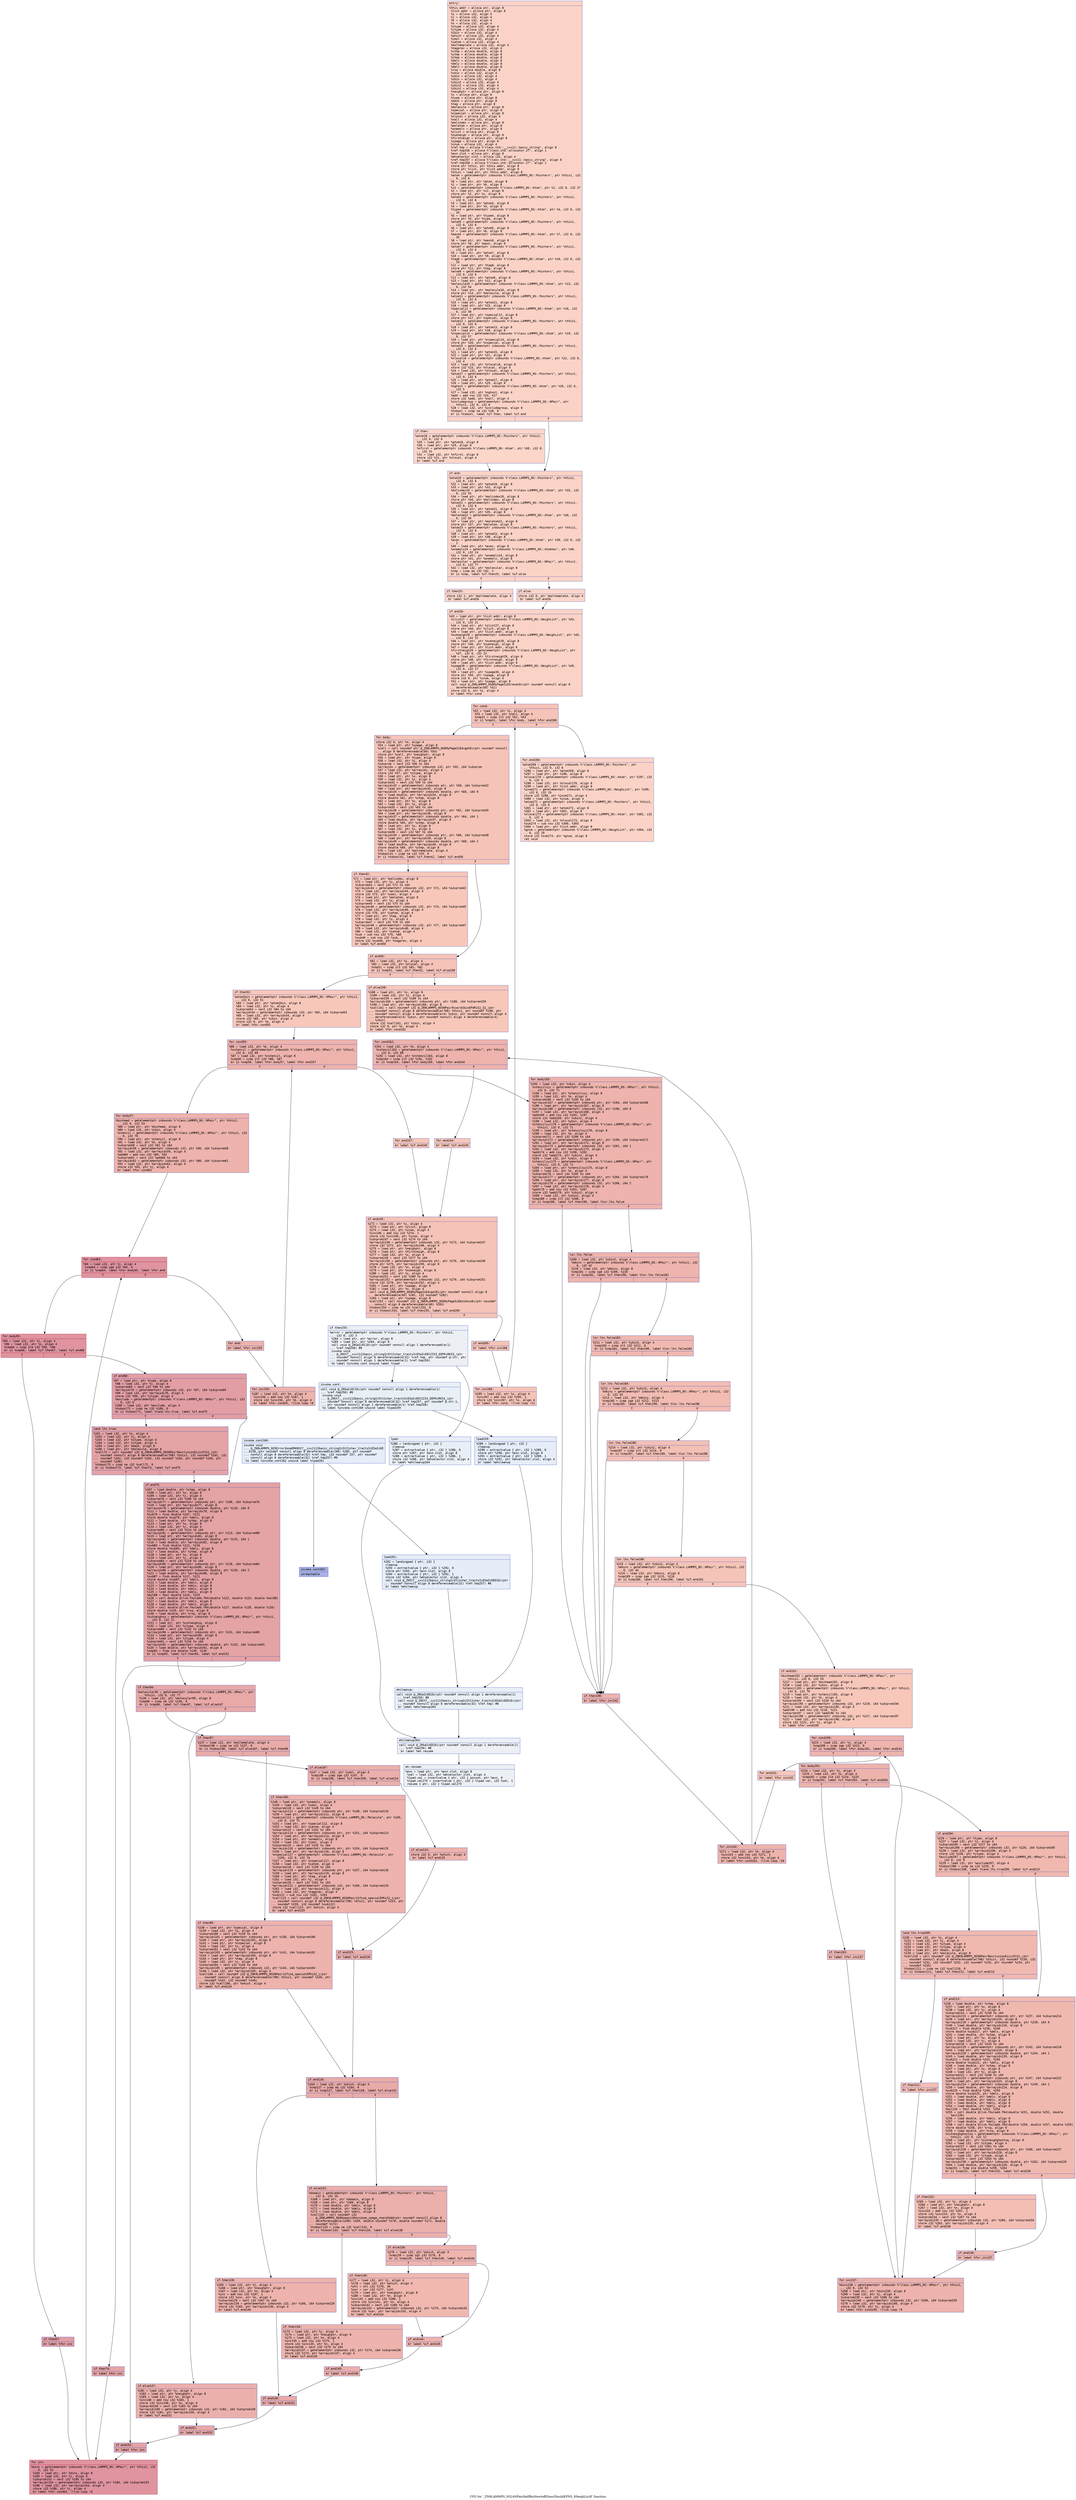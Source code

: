 digraph "CFG for '_ZN9LAMMPS_NS24NPairHalfBinNewtoffGhost5buildEPNS_9NeighListE' function" {
	label="CFG for '_ZN9LAMMPS_NS24NPairHalfBinNewtoffGhost5buildEPNS_9NeighListE' function";

	Node0x55c92456ec50 [shape=record,color="#3d50c3ff", style=filled, fillcolor="#f59c7d70" fontname="Courier",label="{entry:\l|  %this.addr = alloca ptr, align 8\l  %list.addr = alloca ptr, align 8\l  %i = alloca i32, align 4\l  %j = alloca i32, align 4\l  %k = alloca i32, align 4\l  %n = alloca i32, align 4\l  %itype = alloca i32, align 4\l  %jtype = alloca i32, align 4\l  %ibin = alloca i32, align 4\l  %which = alloca i32, align 4\l  %imol = alloca i32, align 4\l  %iatom = alloca i32, align 4\l  %moltemplate = alloca i32, align 4\l  %tagprev = alloca i32, align 4\l  %xtmp = alloca double, align 8\l  %ytmp = alloca double, align 8\l  %ztmp = alloca double, align 8\l  %delx = alloca double, align 8\l  %dely = alloca double, align 8\l  %delz = alloca double, align 8\l  %rsq = alloca double, align 8\l  %xbin = alloca i32, align 4\l  %ybin = alloca i32, align 4\l  %zbin = alloca i32, align 4\l  %xbin2 = alloca i32, align 4\l  %ybin2 = alloca i32, align 4\l  %zbin2 = alloca i32, align 4\l  %neighptr = alloca ptr, align 8\l  %x = alloca ptr, align 8\l  %type = alloca ptr, align 8\l  %mask = alloca ptr, align 8\l  %tag = alloca ptr, align 8\l  %molecule = alloca ptr, align 8\l  %special = alloca ptr, align 8\l  %nspecial = alloca ptr, align 8\l  %nlocal = alloca i32, align 4\l  %nall = alloca i32, align 4\l  %molindex = alloca ptr, align 8\l  %molatom = alloca ptr, align 8\l  %onemols = alloca ptr, align 8\l  %ilist = alloca ptr, align 8\l  %numneigh = alloca ptr, align 8\l  %firstneigh = alloca ptr, align 8\l  %ipage = alloca ptr, align 8\l  %inum = alloca i32, align 4\l  %ref.tmp = alloca %\"class.std::__cxx11::basic_string\", align 8\l  %ref.tmp256 = alloca %\"class.std::allocator.27\", align 1\l  %exn.slot = alloca ptr, align 8\l  %ehselector.slot = alloca i32, align 4\l  %ref.tmp257 = alloca %\"class.std::__cxx11::basic_string\", align 8\l  %ref.tmp258 = alloca %\"class.std::allocator.27\", align 1\l  store ptr %this, ptr %this.addr, align 8\l  store ptr %list, ptr %list.addr, align 8\l  %this1 = load ptr, ptr %this.addr, align 8\l  %atom = getelementptr inbounds %\"class.LAMMPS_NS::Pointers\", ptr %this1, i32\l... 0, i32 6\l  %0 = load ptr, ptr %atom, align 8\l  %1 = load ptr, ptr %0, align 8\l  %x2 = getelementptr inbounds %\"class.LAMMPS_NS::Atom\", ptr %1, i32 0, i32 37\l  %2 = load ptr, ptr %x2, align 8\l  store ptr %2, ptr %x, align 8\l  %atom3 = getelementptr inbounds %\"class.LAMMPS_NS::Pointers\", ptr %this1,\l... i32 0, i32 6\l  %3 = load ptr, ptr %atom3, align 8\l  %4 = load ptr, ptr %3, align 8\l  %type4 = getelementptr inbounds %\"class.LAMMPS_NS::Atom\", ptr %4, i32 0, i32\l... 34\l  %5 = load ptr, ptr %type4, align 8\l  store ptr %5, ptr %type, align 8\l  %atom5 = getelementptr inbounds %\"class.LAMMPS_NS::Pointers\", ptr %this1,\l... i32 0, i32 6\l  %6 = load ptr, ptr %atom5, align 8\l  %7 = load ptr, ptr %6, align 8\l  %mask6 = getelementptr inbounds %\"class.LAMMPS_NS::Atom\", ptr %7, i32 0, i32\l... 35\l  %8 = load ptr, ptr %mask6, align 8\l  store ptr %8, ptr %mask, align 8\l  %atom7 = getelementptr inbounds %\"class.LAMMPS_NS::Pointers\", ptr %this1,\l... i32 0, i32 6\l  %9 = load ptr, ptr %atom7, align 8\l  %10 = load ptr, ptr %9, align 8\l  %tag8 = getelementptr inbounds %\"class.LAMMPS_NS::Atom\", ptr %10, i32 0, i32\l... 33\l  %11 = load ptr, ptr %tag8, align 8\l  store ptr %11, ptr %tag, align 8\l  %atom9 = getelementptr inbounds %\"class.LAMMPS_NS::Pointers\", ptr %this1,\l... i32 0, i32 6\l  %12 = load ptr, ptr %atom9, align 8\l  %13 = load ptr, ptr %12, align 8\l  %molecule10 = getelementptr inbounds %\"class.LAMMPS_NS::Atom\", ptr %13, i32\l... 0, i32 54\l  %14 = load ptr, ptr %molecule10, align 8\l  store ptr %14, ptr %molecule, align 8\l  %atom11 = getelementptr inbounds %\"class.LAMMPS_NS::Pointers\", ptr %this1,\l... i32 0, i32 6\l  %15 = load ptr, ptr %atom11, align 8\l  %16 = load ptr, ptr %15, align 8\l  %special12 = getelementptr inbounds %\"class.LAMMPS_NS::Atom\", ptr %16, i32\l... 0, i32 58\l  %17 = load ptr, ptr %special12, align 8\l  store ptr %17, ptr %special, align 8\l  %atom13 = getelementptr inbounds %\"class.LAMMPS_NS::Pointers\", ptr %this1,\l... i32 0, i32 6\l  %18 = load ptr, ptr %atom13, align 8\l  %19 = load ptr, ptr %18, align 8\l  %nspecial14 = getelementptr inbounds %\"class.LAMMPS_NS::Atom\", ptr %19, i32\l... 0, i32 57\l  %20 = load ptr, ptr %nspecial14, align 8\l  store ptr %20, ptr %nspecial, align 8\l  %atom15 = getelementptr inbounds %\"class.LAMMPS_NS::Pointers\", ptr %this1,\l... i32 0, i32 6\l  %21 = load ptr, ptr %atom15, align 8\l  %22 = load ptr, ptr %21, align 8\l  %nlocal16 = getelementptr inbounds %\"class.LAMMPS_NS::Atom\", ptr %22, i32 0,\l... i32 4\l  %23 = load i32, ptr %nlocal16, align 8\l  store i32 %23, ptr %nlocal, align 4\l  %24 = load i32, ptr %nlocal, align 4\l  %atom17 = getelementptr inbounds %\"class.LAMMPS_NS::Pointers\", ptr %this1,\l... i32 0, i32 6\l  %25 = load ptr, ptr %atom17, align 8\l  %26 = load ptr, ptr %25, align 8\l  %nghost = getelementptr inbounds %\"class.LAMMPS_NS::Atom\", ptr %26, i32 0,\l... i32 5\l  %27 = load i32, ptr %nghost, align 4\l  %add = add nsw i32 %24, %27\l  store i32 %add, ptr %nall, align 4\l  %includegroup = getelementptr inbounds %\"class.LAMMPS_NS::NPair\", ptr\l... %this1, i32 0, i32 8\l  %28 = load i32, ptr %includegroup, align 8\l  %tobool = icmp ne i32 %28, 0\l  br i1 %tobool, label %if.then, label %if.end\l|{<s0>T|<s1>F}}"];
	Node0x55c92456ec50:s0 -> Node0x55c924574d60[tooltip="entry -> if.then\nProbability 62.50%" ];
	Node0x55c92456ec50:s1 -> Node0x55c924574dd0[tooltip="entry -> if.end\nProbability 37.50%" ];
	Node0x55c924574d60 [shape=record,color="#3d50c3ff", style=filled, fillcolor="#f6a38570" fontname="Courier",label="{if.then:\l|  %atom18 = getelementptr inbounds %\"class.LAMMPS_NS::Pointers\", ptr %this1,\l... i32 0, i32 6\l  %29 = load ptr, ptr %atom18, align 8\l  %30 = load ptr, ptr %29, align 8\l  %nfirst = getelementptr inbounds %\"class.LAMMPS_NS::Atom\", ptr %30, i32 0,\l... i32 31\l  %31 = load i32, ptr %nfirst, align 8\l  store i32 %31, ptr %nlocal, align 4\l  br label %if.end\l}"];
	Node0x55c924574d60 -> Node0x55c924574dd0[tooltip="if.then -> if.end\nProbability 100.00%" ];
	Node0x55c924574dd0 [shape=record,color="#3d50c3ff", style=filled, fillcolor="#f59c7d70" fontname="Courier",label="{if.end:\l|  %atom19 = getelementptr inbounds %\"class.LAMMPS_NS::Pointers\", ptr %this1,\l... i32 0, i32 6\l  %32 = load ptr, ptr %atom19, align 8\l  %33 = load ptr, ptr %32, align 8\l  %molindex20 = getelementptr inbounds %\"class.LAMMPS_NS::Atom\", ptr %33, i32\l... 0, i32 55\l  %34 = load ptr, ptr %molindex20, align 8\l  store ptr %34, ptr %molindex, align 8\l  %atom21 = getelementptr inbounds %\"class.LAMMPS_NS::Pointers\", ptr %this1,\l... i32 0, i32 6\l  %35 = load ptr, ptr %atom21, align 8\l  %36 = load ptr, ptr %35, align 8\l  %molatom22 = getelementptr inbounds %\"class.LAMMPS_NS::Atom\", ptr %36, i32\l... 0, i32 56\l  %37 = load ptr, ptr %molatom22, align 8\l  store ptr %37, ptr %molatom, align 8\l  %atom23 = getelementptr inbounds %\"class.LAMMPS_NS::Pointers\", ptr %this1,\l... i32 0, i32 6\l  %38 = load ptr, ptr %atom23, align 8\l  %39 = load ptr, ptr %38, align 8\l  %avec = getelementptr inbounds %\"class.LAMMPS_NS::Atom\", ptr %39, i32 0, i32\l... 2\l  %40 = load ptr, ptr %avec, align 8\l  %onemols24 = getelementptr inbounds %\"class.LAMMPS_NS::AtomVec\", ptr %40,\l... i32 0, i32 24\l  %41 = load ptr, ptr %onemols24, align 8\l  store ptr %41, ptr %onemols, align 8\l  %molecular = getelementptr inbounds %\"class.LAMMPS_NS::NPair\", ptr %this1,\l... i32 0, i32 77\l  %42 = load i32, ptr %molecular, align 8\l  %cmp = icmp eq i32 %42, 2\l  br i1 %cmp, label %if.then25, label %if.else\l|{<s0>T|<s1>F}}"];
	Node0x55c924574dd0:s0 -> Node0x55c924576ff0[tooltip="if.end -> if.then25\nProbability 50.00%" ];
	Node0x55c924574dd0:s1 -> Node0x55c924577070[tooltip="if.end -> if.else\nProbability 50.00%" ];
	Node0x55c924576ff0 [shape=record,color="#3d50c3ff", style=filled, fillcolor="#f6a38570" fontname="Courier",label="{if.then25:\l|  store i32 1, ptr %moltemplate, align 4\l  br label %if.end26\l}"];
	Node0x55c924576ff0 -> Node0x55c924577230[tooltip="if.then25 -> if.end26\nProbability 100.00%" ];
	Node0x55c924577070 [shape=record,color="#3d50c3ff", style=filled, fillcolor="#f6a38570" fontname="Courier",label="{if.else:\l|  store i32 0, ptr %moltemplate, align 4\l  br label %if.end26\l}"];
	Node0x55c924577070 -> Node0x55c924577230[tooltip="if.else -> if.end26\nProbability 100.00%" ];
	Node0x55c924577230 [shape=record,color="#3d50c3ff", style=filled, fillcolor="#f59c7d70" fontname="Courier",label="{if.end26:\l|  %43 = load ptr, ptr %list.addr, align 8\l  %ilist27 = getelementptr inbounds %\"class.LAMMPS_NS::NeighList\", ptr %43,\l... i32 0, i32 21\l  %44 = load ptr, ptr %ilist27, align 8\l  store ptr %44, ptr %ilist, align 8\l  %45 = load ptr, ptr %list.addr, align 8\l  %numneigh28 = getelementptr inbounds %\"class.LAMMPS_NS::NeighList\", ptr %45,\l... i32 0, i32 22\l  %46 = load ptr, ptr %numneigh28, align 8\l  store ptr %46, ptr %numneigh, align 8\l  %47 = load ptr, ptr %list.addr, align 8\l  %firstneigh29 = getelementptr inbounds %\"class.LAMMPS_NS::NeighList\", ptr\l... %47, i32 0, i32 23\l  %48 = load ptr, ptr %firstneigh29, align 8\l  store ptr %48, ptr %firstneigh, align 8\l  %49 = load ptr, ptr %list.addr, align 8\l  %ipage30 = getelementptr inbounds %\"class.LAMMPS_NS::NeighList\", ptr %49,\l... i32 0, i32 27\l  %50 = load ptr, ptr %ipage30, align 8\l  store ptr %50, ptr %ipage, align 8\l  store i32 0, ptr %inum, align 4\l  %51 = load ptr, ptr %ipage, align 8\l  call void @_ZN9LAMMPS_NS6MyPageIiE5resetEv(ptr noundef nonnull align 8\l... dereferenceable(60) %51)\l  store i32 0, ptr %i, align 4\l  br label %for.cond\l}"];
	Node0x55c924577230 -> Node0x55c924578ad0[tooltip="if.end26 -> for.cond\nProbability 100.00%" ];
	Node0x55c924578ad0 [shape=record,color="#3d50c3ff", style=filled, fillcolor="#e8765c70" fontname="Courier",label="{for.cond:\l|  %52 = load i32, ptr %i, align 4\l  %53 = load i32, ptr %nall, align 4\l  %cmp31 = icmp slt i32 %52, %53\l  br i1 %cmp31, label %for.body, label %for.end268\l|{<s0>T|<s1>F}}"];
	Node0x55c924578ad0:s0 -> Node0x55c924571bd0[tooltip="for.cond -> for.body\nProbability 96.88%" ];
	Node0x55c924578ad0:s1 -> Node0x55c924571c50[tooltip="for.cond -> for.end268\nProbability 3.12%" ];
	Node0x55c924571bd0 [shape=record,color="#3d50c3ff", style=filled, fillcolor="#e8765c70" fontname="Courier",label="{for.body:\l|  store i32 0, ptr %n, align 4\l  %54 = load ptr, ptr %ipage, align 8\l  %call = call noundef ptr @_ZN9LAMMPS_NS6MyPageIiE4vgetEv(ptr noundef nonnull\l... align 8 dereferenceable(60) %54)\l  store ptr %call, ptr %neighptr, align 8\l  %55 = load ptr, ptr %type, align 8\l  %56 = load i32, ptr %i, align 4\l  %idxprom = sext i32 %56 to i64\l  %arrayidx = getelementptr inbounds i32, ptr %55, i64 %idxprom\l  %57 = load i32, ptr %arrayidx, align 4\l  store i32 %57, ptr %itype, align 4\l  %58 = load ptr, ptr %x, align 8\l  %59 = load i32, ptr %i, align 4\l  %idxprom32 = sext i32 %59 to i64\l  %arrayidx33 = getelementptr inbounds ptr, ptr %58, i64 %idxprom32\l  %60 = load ptr, ptr %arrayidx33, align 8\l  %arrayidx34 = getelementptr inbounds double, ptr %60, i64 0\l  %61 = load double, ptr %arrayidx34, align 8\l  store double %61, ptr %xtmp, align 8\l  %62 = load ptr, ptr %x, align 8\l  %63 = load i32, ptr %i, align 4\l  %idxprom35 = sext i32 %63 to i64\l  %arrayidx36 = getelementptr inbounds ptr, ptr %62, i64 %idxprom35\l  %64 = load ptr, ptr %arrayidx36, align 8\l  %arrayidx37 = getelementptr inbounds double, ptr %64, i64 1\l  %65 = load double, ptr %arrayidx37, align 8\l  store double %65, ptr %ytmp, align 8\l  %66 = load ptr, ptr %x, align 8\l  %67 = load i32, ptr %i, align 4\l  %idxprom38 = sext i32 %67 to i64\l  %arrayidx39 = getelementptr inbounds ptr, ptr %66, i64 %idxprom38\l  %68 = load ptr, ptr %arrayidx39, align 8\l  %arrayidx40 = getelementptr inbounds double, ptr %68, i64 2\l  %69 = load double, ptr %arrayidx40, align 8\l  store double %69, ptr %ztmp, align 8\l  %70 = load i32, ptr %moltemplate, align 4\l  %tobool41 = icmp ne i32 %70, 0\l  br i1 %tobool41, label %if.then42, label %if.end50\l|{<s0>T|<s1>F}}"];
	Node0x55c924571bd0:s0 -> Node0x55c92457ace0[tooltip="for.body -> if.then42\nProbability 62.50%" ];
	Node0x55c924571bd0:s1 -> Node0x55c92457adc0[tooltip="for.body -> if.end50\nProbability 37.50%" ];
	Node0x55c92457ace0 [shape=record,color="#3d50c3ff", style=filled, fillcolor="#ec7f6370" fontname="Courier",label="{if.then42:\l|  %71 = load ptr, ptr %molindex, align 8\l  %72 = load i32, ptr %i, align 4\l  %idxprom43 = sext i32 %72 to i64\l  %arrayidx44 = getelementptr inbounds i32, ptr %71, i64 %idxprom43\l  %73 = load i32, ptr %arrayidx44, align 4\l  store i32 %73, ptr %imol, align 4\l  %74 = load ptr, ptr %molatom, align 8\l  %75 = load i32, ptr %i, align 4\l  %idxprom45 = sext i32 %75 to i64\l  %arrayidx46 = getelementptr inbounds i32, ptr %74, i64 %idxprom45\l  %76 = load i32, ptr %arrayidx46, align 4\l  store i32 %76, ptr %iatom, align 4\l  %77 = load ptr, ptr %tag, align 8\l  %78 = load i32, ptr %i, align 4\l  %idxprom47 = sext i32 %78 to i64\l  %arrayidx48 = getelementptr inbounds i32, ptr %77, i64 %idxprom47\l  %79 = load i32, ptr %arrayidx48, align 4\l  %80 = load i32, ptr %iatom, align 4\l  %sub = sub nsw i32 %79, %80\l  %sub49 = sub nsw i32 %sub, 1\l  store i32 %sub49, ptr %tagprev, align 4\l  br label %if.end50\l}"];
	Node0x55c92457ace0 -> Node0x55c92457adc0[tooltip="if.then42 -> if.end50\nProbability 100.00%" ];
	Node0x55c92457adc0 [shape=record,color="#3d50c3ff", style=filled, fillcolor="#e8765c70" fontname="Courier",label="{if.end50:\l|  %81 = load i32, ptr %i, align 4\l  %82 = load i32, ptr %nlocal, align 4\l  %cmp51 = icmp slt i32 %81, %82\l  br i1 %cmp51, label %if.then52, label %if.else158\l|{<s0>T|<s1>F}}"];
	Node0x55c92457adc0:s0 -> Node0x55c92457be00[tooltip="if.end50 -> if.then52\nProbability 50.00%" ];
	Node0x55c92457adc0:s1 -> Node0x55c92457be80[tooltip="if.end50 -> if.else158\nProbability 50.00%" ];
	Node0x55c92457be00 [shape=record,color="#3d50c3ff", style=filled, fillcolor="#ec7f6370" fontname="Courier",label="{if.then52:\l|  %atom2bin = getelementptr inbounds %\"class.LAMMPS_NS::NPair\", ptr %this1,\l... i32 0, i32 51\l  %83 = load ptr, ptr %atom2bin, align 8\l  %84 = load i32, ptr %i, align 4\l  %idxprom53 = sext i32 %84 to i64\l  %arrayidx54 = getelementptr inbounds i32, ptr %83, i64 %idxprom53\l  %85 = load i32, ptr %arrayidx54, align 4\l  store i32 %85, ptr %ibin, align 4\l  store i32 0, ptr %k, align 4\l  br label %for.cond55\l}"];
	Node0x55c92457be00 -> Node0x55c92457c500[tooltip="if.then52 -> for.cond55\nProbability 100.00%" ];
	Node0x55c92457c500 [shape=record,color="#3d50c3ff", style=filled, fillcolor="#d6524470" fontname="Courier",label="{for.cond55:\l|  %86 = load i32, ptr %k, align 4\l  %nstencil = getelementptr inbounds %\"class.LAMMPS_NS::NPair\", ptr %this1,\l... i32 0, i32 68\l  %87 = load i32, ptr %nstencil, align 8\l  %cmp56 = icmp slt i32 %86, %87\l  br i1 %cmp56, label %for.body57, label %for.end157\l|{<s0>T|<s1>F}}"];
	Node0x55c92457c500:s0 -> Node0x55c92457c8c0[tooltip="for.cond55 -> for.body57\nProbability 96.88%" ];
	Node0x55c92457c500:s1 -> Node0x55c92457c940[tooltip="for.cond55 -> for.end157\nProbability 3.12%" ];
	Node0x55c92457c8c0 [shape=record,color="#3d50c3ff", style=filled, fillcolor="#d6524470" fontname="Courier",label="{for.body57:\l|  %binhead = getelementptr inbounds %\"class.LAMMPS_NS::NPair\", ptr %this1,\l... i32 0, i32 53\l  %88 = load ptr, ptr %binhead, align 8\l  %89 = load i32, ptr %ibin, align 4\l  %stencil = getelementptr inbounds %\"class.LAMMPS_NS::NPair\", ptr %this1, i32\l... 0, i32 70\l  %90 = load ptr, ptr %stencil, align 8\l  %91 = load i32, ptr %k, align 4\l  %idxprom58 = sext i32 %91 to i64\l  %arrayidx59 = getelementptr inbounds i32, ptr %90, i64 %idxprom58\l  %92 = load i32, ptr %arrayidx59, align 4\l  %add60 = add nsw i32 %89, %92\l  %idxprom61 = sext i32 %add60 to i64\l  %arrayidx62 = getelementptr inbounds i32, ptr %88, i64 %idxprom61\l  %93 = load i32, ptr %arrayidx62, align 4\l  store i32 %93, ptr %j, align 4\l  br label %for.cond63\l}"];
	Node0x55c92457c8c0 -> Node0x55c92457d420[tooltip="for.body57 -> for.cond63\nProbability 100.00%" ];
	Node0x55c92457d420 [shape=record,color="#b70d28ff", style=filled, fillcolor="#b70d2870" fontname="Courier",label="{for.cond63:\l|  %94 = load i32, ptr %j, align 4\l  %cmp64 = icmp sge i32 %94, 0\l  br i1 %cmp64, label %for.body65, label %for.end\l|{<s0>T|<s1>F}}"];
	Node0x55c92457d420:s0 -> Node0x55c92457d640[tooltip="for.cond63 -> for.body65\nProbability 96.88%" ];
	Node0x55c92457d420:s1 -> Node0x55c92457d6c0[tooltip="for.cond63 -> for.end\nProbability 3.12%" ];
	Node0x55c92457d640 [shape=record,color="#b70d28ff", style=filled, fillcolor="#b70d2870" fontname="Courier",label="{for.body65:\l|  %95 = load i32, ptr %j, align 4\l  %96 = load i32, ptr %i, align 4\l  %cmp66 = icmp sle i32 %95, %96\l  br i1 %cmp66, label %if.then67, label %if.end68\l|{<s0>T|<s1>F}}"];
	Node0x55c92457d640:s0 -> Node0x55c924577b50[tooltip="for.body65 -> if.then67\nProbability 50.00%" ];
	Node0x55c92457d640:s1 -> Node0x55c924577bd0[tooltip="for.body65 -> if.end68\nProbability 50.00%" ];
	Node0x55c924577b50 [shape=record,color="#3d50c3ff", style=filled, fillcolor="#be242e70" fontname="Courier",label="{if.then67:\l|  br label %for.inc\l}"];
	Node0x55c924577b50 -> Node0x55c924577d60[tooltip="if.then67 -> for.inc\nProbability 100.00%" ];
	Node0x55c924577bd0 [shape=record,color="#3d50c3ff", style=filled, fillcolor="#be242e70" fontname="Courier",label="{if.end68:\l|  %97 = load ptr, ptr %type, align 8\l  %98 = load i32, ptr %j, align 4\l  %idxprom69 = sext i32 %98 to i64\l  %arrayidx70 = getelementptr inbounds i32, ptr %97, i64 %idxprom69\l  %99 = load i32, ptr %arrayidx70, align 4\l  store i32 %99, ptr %jtype, align 4\l  %exclude = getelementptr inbounds %\"class.LAMMPS_NS::NPair\", ptr %this1, i32\l... 0, i32 9\l  %100 = load i32, ptr %exclude, align 4\l  %tobool71 = icmp ne i32 %100, 0\l  br i1 %tobool71, label %land.lhs.true, label %if.end75\l|{<s0>T|<s1>F}}"];
	Node0x55c924577bd0:s0 -> Node0x55c92457ead0[tooltip="if.end68 -> land.lhs.true\nProbability 62.50%" ];
	Node0x55c924577bd0:s1 -> Node0x55c92457eb50[tooltip="if.end68 -> if.end75\nProbability 37.50%" ];
	Node0x55c92457ead0 [shape=record,color="#3d50c3ff", style=filled, fillcolor="#c32e3170" fontname="Courier",label="{land.lhs.true:\l|  %101 = load i32, ptr %i, align 4\l  %102 = load i32, ptr %j, align 4\l  %103 = load i32, ptr %itype, align 4\l  %104 = load i32, ptr %jtype, align 4\l  %105 = load ptr, ptr %mask, align 8\l  %106 = load ptr, ptr %molecule, align 8\l  %call72 = call noundef i32 @_ZNK9LAMMPS_NS5NPair9exclusionEiiiiPiS1_(ptr\l... noundef nonnull align 8 dereferenceable(708) %this1, i32 noundef %101, i32\l... noundef %102, i32 noundef %103, i32 noundef %104, ptr noundef %105, ptr\l... noundef %106)\l  %tobool73 = icmp ne i32 %call72, 0\l  br i1 %tobool73, label %if.then74, label %if.end75\l|{<s0>T|<s1>F}}"];
	Node0x55c92457ead0:s0 -> Node0x55c92457f310[tooltip="land.lhs.true -> if.then74\nProbability 62.50%" ];
	Node0x55c92457ead0:s1 -> Node0x55c92457eb50[tooltip="land.lhs.true -> if.end75\nProbability 37.50%" ];
	Node0x55c92457f310 [shape=record,color="#3d50c3ff", style=filled, fillcolor="#c5333470" fontname="Courier",label="{if.then74:\l|  br label %for.inc\l}"];
	Node0x55c92457f310 -> Node0x55c924577d60[tooltip="if.then74 -> for.inc\nProbability 100.00%" ];
	Node0x55c92457eb50 [shape=record,color="#3d50c3ff", style=filled, fillcolor="#c32e3170" fontname="Courier",label="{if.end75:\l|  %107 = load double, ptr %xtmp, align 8\l  %108 = load ptr, ptr %x, align 8\l  %109 = load i32, ptr %j, align 4\l  %idxprom76 = sext i32 %109 to i64\l  %arrayidx77 = getelementptr inbounds ptr, ptr %108, i64 %idxprom76\l  %110 = load ptr, ptr %arrayidx77, align 8\l  %arrayidx78 = getelementptr inbounds double, ptr %110, i64 0\l  %111 = load double, ptr %arrayidx78, align 8\l  %sub79 = fsub double %107, %111\l  store double %sub79, ptr %delx, align 8\l  %112 = load double, ptr %ytmp, align 8\l  %113 = load ptr, ptr %x, align 8\l  %114 = load i32, ptr %j, align 4\l  %idxprom80 = sext i32 %114 to i64\l  %arrayidx81 = getelementptr inbounds ptr, ptr %113, i64 %idxprom80\l  %115 = load ptr, ptr %arrayidx81, align 8\l  %arrayidx82 = getelementptr inbounds double, ptr %115, i64 1\l  %116 = load double, ptr %arrayidx82, align 8\l  %sub83 = fsub double %112, %116\l  store double %sub83, ptr %dely, align 8\l  %117 = load double, ptr %ztmp, align 8\l  %118 = load ptr, ptr %x, align 8\l  %119 = load i32, ptr %j, align 4\l  %idxprom84 = sext i32 %119 to i64\l  %arrayidx85 = getelementptr inbounds ptr, ptr %118, i64 %idxprom84\l  %120 = load ptr, ptr %arrayidx85, align 8\l  %arrayidx86 = getelementptr inbounds double, ptr %120, i64 2\l  %121 = load double, ptr %arrayidx86, align 8\l  %sub87 = fsub double %117, %121\l  store double %sub87, ptr %delz, align 8\l  %122 = load double, ptr %delx, align 8\l  %123 = load double, ptr %delx, align 8\l  %124 = load double, ptr %dely, align 8\l  %125 = load double, ptr %dely, align 8\l  %mul88 = fmul double %124, %125\l  %126 = call double @llvm.fmuladd.f64(double %122, double %123, double %mul88)\l  %127 = load double, ptr %delz, align 8\l  %128 = load double, ptr %delz, align 8\l  %129 = call double @llvm.fmuladd.f64(double %127, double %128, double %126)\l  store double %129, ptr %rsq, align 8\l  %130 = load double, ptr %rsq, align 8\l  %cutneighsq = getelementptr inbounds %\"class.LAMMPS_NS::NPair\", ptr %this1,\l... i32 0, i32 11\l  %131 = load ptr, ptr %cutneighsq, align 8\l  %132 = load i32, ptr %itype, align 4\l  %idxprom89 = sext i32 %132 to i64\l  %arrayidx90 = getelementptr inbounds ptr, ptr %131, i64 %idxprom89\l  %133 = load ptr, ptr %arrayidx90, align 8\l  %134 = load i32, ptr %jtype, align 4\l  %idxprom91 = sext i32 %134 to i64\l  %arrayidx92 = getelementptr inbounds double, ptr %133, i64 %idxprom91\l  %135 = load double, ptr %arrayidx92, align 8\l  %cmp93 = fcmp ole double %130, %135\l  br i1 %cmp93, label %if.then94, label %if.end152\l|{<s0>T|<s1>F}}"];
	Node0x55c92457eb50:s0 -> Node0x55c9245751c0[tooltip="if.end75 -> if.then94\nProbability 50.00%" ];
	Node0x55c92457eb50:s1 -> Node0x55c924575240[tooltip="if.end75 -> if.end152\nProbability 50.00%" ];
	Node0x55c9245751c0 [shape=record,color="#3d50c3ff", style=filled, fillcolor="#ca3b3770" fontname="Courier",label="{if.then94:\l|  %molecular95 = getelementptr inbounds %\"class.LAMMPS_NS::NPair\", ptr\l... %this1, i32 0, i32 77\l  %136 = load i32, ptr %molecular95, align 8\l  %cmp96 = icmp ne i32 %136, 0\l  br i1 %cmp96, label %if.then97, label %if.else147\l|{<s0>T|<s1>F}}"];
	Node0x55c9245751c0:s0 -> Node0x55c9245755d0[tooltip="if.then94 -> if.then97\nProbability 62.50%" ];
	Node0x55c9245751c0:s1 -> Node0x55c924575650[tooltip="if.then94 -> if.else147\nProbability 37.50%" ];
	Node0x55c9245755d0 [shape=record,color="#3d50c3ff", style=filled, fillcolor="#cc403a70" fontname="Courier",label="{if.then97:\l|  %137 = load i32, ptr %moltemplate, align 4\l  %tobool98 = icmp ne i32 %137, 0\l  br i1 %tobool98, label %if.else107, label %if.then99\l|{<s0>T|<s1>F}}"];
	Node0x55c9245755d0:s0 -> Node0x55c924575920[tooltip="if.then97 -> if.else107\nProbability 62.50%" ];
	Node0x55c9245755d0:s1 -> Node0x55c9245759a0[tooltip="if.then97 -> if.then99\nProbability 37.50%" ];
	Node0x55c9245759a0 [shape=record,color="#3d50c3ff", style=filled, fillcolor="#d6524470" fontname="Courier",label="{if.then99:\l|  %138 = load ptr, ptr %special, align 8\l  %139 = load i32, ptr %i, align 4\l  %idxprom100 = sext i32 %139 to i64\l  %arrayidx101 = getelementptr inbounds ptr, ptr %138, i64 %idxprom100\l  %140 = load ptr, ptr %arrayidx101, align 8\l  %141 = load ptr, ptr %nspecial, align 8\l  %142 = load i32, ptr %i, align 4\l  %idxprom102 = sext i32 %142 to i64\l  %arrayidx103 = getelementptr inbounds ptr, ptr %141, i64 %idxprom102\l  %143 = load ptr, ptr %arrayidx103, align 8\l  %144 = load ptr, ptr %tag, align 8\l  %145 = load i32, ptr %j, align 4\l  %idxprom104 = sext i32 %145 to i64\l  %arrayidx105 = getelementptr inbounds i32, ptr %144, i64 %idxprom104\l  %146 = load i32, ptr %arrayidx105, align 4\l  %call106 = call noundef i32 @_ZNK9LAMMPS_NS5NPair12find_specialEPKiS2_i(ptr\l... noundef nonnull align 8 dereferenceable(708) %this1, ptr noundef %140, ptr\l... noundef %143, i32 noundef %146)\l  store i32 %call106, ptr %which, align 4\l  br label %if.end126\l}"];
	Node0x55c9245759a0 -> Node0x55c924578bc0[tooltip="if.then99 -> if.end126\nProbability 100.00%" ];
	Node0x55c924575920 [shape=record,color="#3d50c3ff", style=filled, fillcolor="#d24b4070" fontname="Courier",label="{if.else107:\l|  %147 = load i32, ptr %imol, align 4\l  %cmp108 = icmp sge i32 %147, 0\l  br i1 %cmp108, label %if.then109, label %if.else124\l|{<s0>T|<s1>F}}"];
	Node0x55c924575920:s0 -> Node0x55c924578df0[tooltip="if.else107 -> if.then109\nProbability 50.00%" ];
	Node0x55c924575920:s1 -> Node0x55c924578e70[tooltip="if.else107 -> if.else124\nProbability 50.00%" ];
	Node0x55c924578df0 [shape=record,color="#3d50c3ff", style=filled, fillcolor="#d6524470" fontname="Courier",label="{if.then109:\l|  %148 = load ptr, ptr %onemols, align 8\l  %149 = load i32, ptr %imol, align 4\l  %idxprom110 = sext i32 %149 to i64\l  %arrayidx111 = getelementptr inbounds ptr, ptr %148, i64 %idxprom110\l  %150 = load ptr, ptr %arrayidx111, align 8\l  %special112 = getelementptr inbounds %\"class.LAMMPS_NS::Molecule\", ptr %150,\l... i32 0, i32 75\l  %151 = load ptr, ptr %special112, align 8\l  %152 = load i32, ptr %iatom, align 4\l  %idxprom113 = sext i32 %152 to i64\l  %arrayidx114 = getelementptr inbounds ptr, ptr %151, i64 %idxprom113\l  %153 = load ptr, ptr %arrayidx114, align 8\l  %154 = load ptr, ptr %onemols, align 8\l  %155 = load i32, ptr %imol, align 4\l  %idxprom115 = sext i32 %155 to i64\l  %arrayidx116 = getelementptr inbounds ptr, ptr %154, i64 %idxprom115\l  %156 = load ptr, ptr %arrayidx116, align 8\l  %nspecial117 = getelementptr inbounds %\"class.LAMMPS_NS::Molecule\", ptr\l... %156, i32 0, i32 74\l  %157 = load ptr, ptr %nspecial117, align 8\l  %158 = load i32, ptr %iatom, align 4\l  %idxprom118 = sext i32 %158 to i64\l  %arrayidx119 = getelementptr inbounds ptr, ptr %157, i64 %idxprom118\l  %159 = load ptr, ptr %arrayidx119, align 8\l  %160 = load ptr, ptr %tag, align 8\l  %161 = load i32, ptr %j, align 4\l  %idxprom120 = sext i32 %161 to i64\l  %arrayidx121 = getelementptr inbounds i32, ptr %160, i64 %idxprom120\l  %162 = load i32, ptr %arrayidx121, align 4\l  %163 = load i32, ptr %tagprev, align 4\l  %sub122 = sub nsw i32 %162, %163\l  %call123 = call noundef i32 @_ZNK9LAMMPS_NS5NPair12find_specialEPKiS2_i(ptr\l... noundef nonnull align 8 dereferenceable(708) %this1, ptr noundef %153, ptr\l... noundef %159, i32 noundef %sub122)\l  store i32 %call123, ptr %which, align 4\l  br label %if.end125\l}"];
	Node0x55c924578df0 -> Node0x55c924585eb0[tooltip="if.then109 -> if.end125\nProbability 100.00%" ];
	Node0x55c924578e70 [shape=record,color="#3d50c3ff", style=filled, fillcolor="#d6524470" fontname="Courier",label="{if.else124:\l|  store i32 0, ptr %which, align 4\l  br label %if.end125\l}"];
	Node0x55c924578e70 -> Node0x55c924585eb0[tooltip="if.else124 -> if.end125\nProbability 100.00%" ];
	Node0x55c924585eb0 [shape=record,color="#3d50c3ff", style=filled, fillcolor="#d24b4070" fontname="Courier",label="{if.end125:\l|  br label %if.end126\l}"];
	Node0x55c924585eb0 -> Node0x55c924578bc0[tooltip="if.end125 -> if.end126\nProbability 100.00%" ];
	Node0x55c924578bc0 [shape=record,color="#3d50c3ff", style=filled, fillcolor="#cc403a70" fontname="Courier",label="{if.end126:\l|  %164 = load i32, ptr %which, align 4\l  %cmp127 = icmp eq i32 %164, 0\l  br i1 %cmp127, label %if.then128, label %if.else131\l|{<s0>T|<s1>F}}"];
	Node0x55c924578bc0:s0 -> Node0x55c924586200[tooltip="if.end126 -> if.then128\nProbability 37.50%" ];
	Node0x55c924578bc0:s1 -> Node0x55c924586280[tooltip="if.end126 -> if.else131\nProbability 62.50%" ];
	Node0x55c924586200 [shape=record,color="#3d50c3ff", style=filled, fillcolor="#d6524470" fontname="Courier",label="{if.then128:\l|  %165 = load i32, ptr %j, align 4\l  %166 = load ptr, ptr %neighptr, align 8\l  %167 = load i32, ptr %n, align 4\l  %inc = add nsw i32 %167, 1\l  store i32 %inc, ptr %n, align 4\l  %idxprom129 = sext i32 %167 to i64\l  %arrayidx130 = getelementptr inbounds i32, ptr %166, i64 %idxprom129\l  store i32 %165, ptr %arrayidx130, align 4\l  br label %if.end146\l}"];
	Node0x55c924586200 -> Node0x55c924586890[tooltip="if.then128 -> if.end146\nProbability 100.00%" ];
	Node0x55c924586280 [shape=record,color="#3d50c3ff", style=filled, fillcolor="#d24b4070" fontname="Courier",label="{if.else131:\l|  %domain = getelementptr inbounds %\"class.LAMMPS_NS::Pointers\", ptr %this1,\l... i32 0, i32 10\l  %168 = load ptr, ptr %domain, align 8\l  %169 = load ptr, ptr %168, align 8\l  %170 = load double, ptr %delx, align 8\l  %171 = load double, ptr %dely, align 8\l  %172 = load double, ptr %delz, align 8\l  %call132 = call noundef i32\l... @_ZN9LAMMPS_NS6Domain19minimum_image_checkEddd(ptr noundef nonnull align 8\l... dereferenceable(1200) %169, double noundef %170, double noundef %171, double\l... noundef %172)\l  %tobool133 = icmp ne i32 %call132, 0\l  br i1 %tobool133, label %if.then134, label %if.else138\l|{<s0>T|<s1>F}}"];
	Node0x55c924586280:s0 -> Node0x55c924586fe0[tooltip="if.else131 -> if.then134\nProbability 62.50%" ];
	Node0x55c924586280:s1 -> Node0x55c9245870c0[tooltip="if.else131 -> if.else138\nProbability 37.50%" ];
	Node0x55c924586fe0 [shape=record,color="#3d50c3ff", style=filled, fillcolor="#d6524470" fontname="Courier",label="{if.then134:\l|  %173 = load i32, ptr %j, align 4\l  %174 = load ptr, ptr %neighptr, align 8\l  %175 = load i32, ptr %n, align 4\l  %inc135 = add nsw i32 %175, 1\l  store i32 %inc135, ptr %n, align 4\l  %idxprom136 = sext i32 %175 to i64\l  %arrayidx137 = getelementptr inbounds i32, ptr %174, i64 %idxprom136\l  store i32 %173, ptr %arrayidx137, align 4\l  br label %if.end145\l}"];
	Node0x55c924586fe0 -> Node0x55c924587710[tooltip="if.then134 -> if.end145\nProbability 100.00%" ];
	Node0x55c9245870c0 [shape=record,color="#3d50c3ff", style=filled, fillcolor="#d8564670" fontname="Courier",label="{if.else138:\l|  %176 = load i32, ptr %which, align 4\l  %cmp139 = icmp sgt i32 %176, 0\l  br i1 %cmp139, label %if.then140, label %if.end144\l|{<s0>T|<s1>F}}"];
	Node0x55c9245870c0:s0 -> Node0x55c924587930[tooltip="if.else138 -> if.then140\nProbability 62.50%" ];
	Node0x55c9245870c0:s1 -> Node0x55c9245879b0[tooltip="if.else138 -> if.end144\nProbability 37.50%" ];
	Node0x55c924587930 [shape=record,color="#3d50c3ff", style=filled, fillcolor="#dc5d4a70" fontname="Courier",label="{if.then140:\l|  %177 = load i32, ptr %j, align 4\l  %178 = load i32, ptr %which, align 4\l  %shl = shl i32 %178, 30\l  %xor = xor i32 %177, %shl\l  %179 = load ptr, ptr %neighptr, align 8\l  %180 = load i32, ptr %n, align 4\l  %inc141 = add nsw i32 %180, 1\l  store i32 %inc141, ptr %n, align 4\l  %idxprom142 = sext i32 %180 to i64\l  %arrayidx143 = getelementptr inbounds i32, ptr %179, i64 %idxprom142\l  store i32 %xor, ptr %arrayidx143, align 4\l  br label %if.end144\l}"];
	Node0x55c924587930 -> Node0x55c9245879b0[tooltip="if.then140 -> if.end144\nProbability 100.00%" ];
	Node0x55c9245879b0 [shape=record,color="#3d50c3ff", style=filled, fillcolor="#d8564670" fontname="Courier",label="{if.end144:\l|  br label %if.end145\l}"];
	Node0x55c9245879b0 -> Node0x55c924587710[tooltip="if.end144 -> if.end145\nProbability 100.00%" ];
	Node0x55c924587710 [shape=record,color="#3d50c3ff", style=filled, fillcolor="#d24b4070" fontname="Courier",label="{if.end145:\l|  br label %if.end146\l}"];
	Node0x55c924587710 -> Node0x55c924586890[tooltip="if.end145 -> if.end146\nProbability 100.00%" ];
	Node0x55c924586890 [shape=record,color="#3d50c3ff", style=filled, fillcolor="#cc403a70" fontname="Courier",label="{if.end146:\l|  br label %if.end151\l}"];
	Node0x55c924586890 -> Node0x55c924588380[tooltip="if.end146 -> if.end151\nProbability 100.00%" ];
	Node0x55c924575650 [shape=record,color="#3d50c3ff", style=filled, fillcolor="#d24b4070" fontname="Courier",label="{if.else147:\l|  %181 = load i32, ptr %j, align 4\l  %182 = load ptr, ptr %neighptr, align 8\l  %183 = load i32, ptr %n, align 4\l  %inc148 = add nsw i32 %183, 1\l  store i32 %inc148, ptr %n, align 4\l  %idxprom149 = sext i32 %183 to i64\l  %arrayidx150 = getelementptr inbounds i32, ptr %182, i64 %idxprom149\l  store i32 %181, ptr %arrayidx150, align 4\l  br label %if.end151\l}"];
	Node0x55c924575650 -> Node0x55c924588380[tooltip="if.else147 -> if.end151\nProbability 100.00%" ];
	Node0x55c924588380 [shape=record,color="#3d50c3ff", style=filled, fillcolor="#ca3b3770" fontname="Courier",label="{if.end151:\l|  br label %if.end152\l}"];
	Node0x55c924588380 -> Node0x55c924575240[tooltip="if.end151 -> if.end152\nProbability 100.00%" ];
	Node0x55c924575240 [shape=record,color="#3d50c3ff", style=filled, fillcolor="#c32e3170" fontname="Courier",label="{if.end152:\l|  br label %for.inc\l}"];
	Node0x55c924575240 -> Node0x55c924577d60[tooltip="if.end152 -> for.inc\nProbability 100.00%" ];
	Node0x55c924577d60 [shape=record,color="#b70d28ff", style=filled, fillcolor="#b70d2870" fontname="Courier",label="{for.inc:\l|  %bins = getelementptr inbounds %\"class.LAMMPS_NS::NPair\", ptr %this1, i32\l... 0, i32 52\l  %184 = load ptr, ptr %bins, align 8\l  %185 = load i32, ptr %j, align 4\l  %idxprom153 = sext i32 %185 to i64\l  %arrayidx154 = getelementptr inbounds i32, ptr %184, i64 %idxprom153\l  %186 = load i32, ptr %arrayidx154, align 4\l  store i32 %186, ptr %j, align 4\l  br label %for.cond63, !llvm.loop !6\l}"];
	Node0x55c924577d60 -> Node0x55c92457d420[tooltip="for.inc -> for.cond63\nProbability 100.00%" ];
	Node0x55c92457d6c0 [shape=record,color="#3d50c3ff", style=filled, fillcolor="#d6524470" fontname="Courier",label="{for.end:\l|  br label %for.inc155\l}"];
	Node0x55c92457d6c0 -> Node0x55c924589ad0[tooltip="for.end -> for.inc155\nProbability 100.00%" ];
	Node0x55c924589ad0 [shape=record,color="#3d50c3ff", style=filled, fillcolor="#d6524470" fontname="Courier",label="{for.inc155:\l|  %187 = load i32, ptr %k, align 4\l  %inc156 = add nsw i32 %187, 1\l  store i32 %inc156, ptr %k, align 4\l  br label %for.cond55, !llvm.loop !8\l}"];
	Node0x55c924589ad0 -> Node0x55c92457c500[tooltip="for.inc155 -> for.cond55\nProbability 100.00%" ];
	Node0x55c92457c940 [shape=record,color="#3d50c3ff", style=filled, fillcolor="#ec7f6370" fontname="Courier",label="{for.end157:\l|  br label %if.end245\l}"];
	Node0x55c92457c940 -> Node0x55c924589f50[tooltip="for.end157 -> if.end245\nProbability 100.00%" ];
	Node0x55c92457be80 [shape=record,color="#3d50c3ff", style=filled, fillcolor="#ec7f6370" fontname="Courier",label="{if.else158:\l|  %188 = load ptr, ptr %x, align 8\l  %189 = load i32, ptr %i, align 4\l  %idxprom159 = sext i32 %189 to i64\l  %arrayidx160 = getelementptr inbounds ptr, ptr %188, i64 %idxprom159\l  %190 = load ptr, ptr %arrayidx160, align 8\l  %call161 = call noundef i32 @_ZN9LAMMPS_NS5NPair9coord2binEPdRiS2_S2_(ptr\l... noundef nonnull align 8 dereferenceable(708) %this1, ptr noundef %190, ptr\l... noundef nonnull align 4 dereferenceable(4) %xbin, ptr noundef nonnull align 4\l... dereferenceable(4) %ybin, ptr noundef nonnull align 4 dereferenceable(4)\l... %zbin)\l  store i32 %call161, ptr %ibin, align 4\l  store i32 0, ptr %k, align 4\l  br label %for.cond162\l}"];
	Node0x55c92457be80 -> Node0x55c92458a630[tooltip="if.else158 -> for.cond162\nProbability 100.00%" ];
	Node0x55c92458a630 [shape=record,color="#3d50c3ff", style=filled, fillcolor="#d6524470" fontname="Courier",label="{for.cond162:\l|  %191 = load i32, ptr %k, align 4\l  %nstencil163 = getelementptr inbounds %\"class.LAMMPS_NS::NPair\", ptr %this1,\l... i32 0, i32 68\l  %192 = load i32, ptr %nstencil163, align 8\l  %cmp164 = icmp slt i32 %191, %192\l  br i1 %cmp164, label %for.body165, label %for.end244\l|{<s0>T|<s1>F}}"];
	Node0x55c92458a630:s0 -> Node0x55c92457dac0[tooltip="for.cond162 -> for.body165\nProbability 96.88%" ];
	Node0x55c92458a630:s1 -> Node0x55c92457db40[tooltip="for.cond162 -> for.end244\nProbability 3.12%" ];
	Node0x55c92457dac0 [shape=record,color="#3d50c3ff", style=filled, fillcolor="#d6524470" fontname="Courier",label="{for.body165:\l|  %193 = load i32, ptr %xbin, align 4\l  %stencilxyz = getelementptr inbounds %\"class.LAMMPS_NS::NPair\", ptr %this1,\l... i32 0, i32 71\l  %194 = load ptr, ptr %stencilxyz, align 8\l  %195 = load i32, ptr %k, align 4\l  %idxprom166 = sext i32 %195 to i64\l  %arrayidx167 = getelementptr inbounds ptr, ptr %194, i64 %idxprom166\l  %196 = load ptr, ptr %arrayidx167, align 8\l  %arrayidx168 = getelementptr inbounds i32, ptr %196, i64 0\l  %197 = load i32, ptr %arrayidx168, align 4\l  %add169 = add nsw i32 %193, %197\l  store i32 %add169, ptr %xbin2, align 4\l  %198 = load i32, ptr %ybin, align 4\l  %stencilxyz170 = getelementptr inbounds %\"class.LAMMPS_NS::NPair\", ptr\l... %this1, i32 0, i32 71\l  %199 = load ptr, ptr %stencilxyz170, align 8\l  %200 = load i32, ptr %k, align 4\l  %idxprom171 = sext i32 %200 to i64\l  %arrayidx172 = getelementptr inbounds ptr, ptr %199, i64 %idxprom171\l  %201 = load ptr, ptr %arrayidx172, align 8\l  %arrayidx173 = getelementptr inbounds i32, ptr %201, i64 1\l  %202 = load i32, ptr %arrayidx173, align 4\l  %add174 = add nsw i32 %198, %202\l  store i32 %add174, ptr %ybin2, align 4\l  %203 = load i32, ptr %zbin, align 4\l  %stencilxyz175 = getelementptr inbounds %\"class.LAMMPS_NS::NPair\", ptr\l... %this1, i32 0, i32 71\l  %204 = load ptr, ptr %stencilxyz175, align 8\l  %205 = load i32, ptr %k, align 4\l  %idxprom176 = sext i32 %205 to i64\l  %arrayidx177 = getelementptr inbounds ptr, ptr %204, i64 %idxprom176\l  %206 = load ptr, ptr %arrayidx177, align 8\l  %arrayidx178 = getelementptr inbounds i32, ptr %206, i64 2\l  %207 = load i32, ptr %arrayidx178, align 4\l  %add179 = add nsw i32 %203, %207\l  store i32 %add179, ptr %zbin2, align 4\l  %208 = load i32, ptr %xbin2, align 4\l  %cmp180 = icmp slt i32 %208, 0\l  br i1 %cmp180, label %if.then190, label %lor.lhs.false\l|{<s0>T|<s1>F}}"];
	Node0x55c92457dac0:s0 -> Node0x55c92458d0d0[tooltip="for.body165 -> if.then190\nProbability 37.50%" ];
	Node0x55c92457dac0:s1 -> Node0x55c92458d150[tooltip="for.body165 -> lor.lhs.false\nProbability 62.50%" ];
	Node0x55c92458d150 [shape=record,color="#3d50c3ff", style=filled, fillcolor="#d8564670" fontname="Courier",label="{lor.lhs.false:\l|  %209 = load i32, ptr %xbin2, align 4\l  %mbinx = getelementptr inbounds %\"class.LAMMPS_NS::NPair\", ptr %this1, i32\l... 0, i32 42\l  %210 = load i32, ptr %mbinx, align 8\l  %cmp181 = icmp sge i32 %209, %210\l  br i1 %cmp181, label %if.then190, label %lor.lhs.false182\l|{<s0>T|<s1>F}}"];
	Node0x55c92458d150:s0 -> Node0x55c92458d0d0[tooltip="lor.lhs.false -> if.then190\nProbability 50.00%" ];
	Node0x55c92458d150:s1 -> Node0x55c92458d570[tooltip="lor.lhs.false -> lor.lhs.false182\nProbability 50.00%" ];
	Node0x55c92458d570 [shape=record,color="#3d50c3ff", style=filled, fillcolor="#de614d70" fontname="Courier",label="{lor.lhs.false182:\l|  %211 = load i32, ptr %ybin2, align 4\l  %cmp183 = icmp slt i32 %211, 0\l  br i1 %cmp183, label %if.then190, label %lor.lhs.false184\l|{<s0>T|<s1>F}}"];
	Node0x55c92458d570:s0 -> Node0x55c92458d0d0[tooltip="lor.lhs.false182 -> if.then190\nProbability 37.50%" ];
	Node0x55c92458d570:s1 -> Node0x55c92458d800[tooltip="lor.lhs.false182 -> lor.lhs.false184\nProbability 62.50%" ];
	Node0x55c92458d800 [shape=record,color="#3d50c3ff", style=filled, fillcolor="#e1675170" fontname="Courier",label="{lor.lhs.false184:\l|  %212 = load i32, ptr %ybin2, align 4\l  %mbiny = getelementptr inbounds %\"class.LAMMPS_NS::NPair\", ptr %this1, i32\l... 0, i32 43\l  %213 = load i32, ptr %mbiny, align 4\l  %cmp185 = icmp sge i32 %212, %213\l  br i1 %cmp185, label %if.then190, label %lor.lhs.false186\l|{<s0>T|<s1>F}}"];
	Node0x55c92458d800:s0 -> Node0x55c92458d0d0[tooltip="lor.lhs.false184 -> if.then190\nProbability 50.00%" ];
	Node0x55c92458d800:s1 -> Node0x55c92458dbf0[tooltip="lor.lhs.false184 -> lor.lhs.false186\nProbability 50.00%" ];
	Node0x55c92458dbf0 [shape=record,color="#3d50c3ff", style=filled, fillcolor="#e5705870" fontname="Courier",label="{lor.lhs.false186:\l|  %214 = load i32, ptr %zbin2, align 4\l  %cmp187 = icmp slt i32 %214, 0\l  br i1 %cmp187, label %if.then190, label %lor.lhs.false188\l|{<s0>T|<s1>F}}"];
	Node0x55c92458dbf0:s0 -> Node0x55c92458d0d0[tooltip="lor.lhs.false186 -> if.then190\nProbability 37.50%" ];
	Node0x55c92458dbf0:s1 -> Node0x55c92458de50[tooltip="lor.lhs.false186 -> lor.lhs.false188\nProbability 62.50%" ];
	Node0x55c92458de50 [shape=record,color="#3d50c3ff", style=filled, fillcolor="#e97a5f70" fontname="Courier",label="{lor.lhs.false188:\l|  %215 = load i32, ptr %zbin2, align 4\l  %mbinz = getelementptr inbounds %\"class.LAMMPS_NS::NPair\", ptr %this1, i32\l... 0, i32 44\l  %216 = load i32, ptr %mbinz, align 8\l  %cmp189 = icmp sge i32 %215, %216\l  br i1 %cmp189, label %if.then190, label %if.end191\l|{<s0>T|<s1>F}}"];
	Node0x55c92458de50:s0 -> Node0x55c92458d0d0[tooltip="lor.lhs.false188 -> if.then190\nProbability 50.00%" ];
	Node0x55c92458de50:s1 -> Node0x55c92458e210[tooltip="lor.lhs.false188 -> if.end191\nProbability 50.00%" ];
	Node0x55c92458d0d0 [shape=record,color="#3d50c3ff", style=filled, fillcolor="#d6524470" fontname="Courier",label="{if.then190:\l|  br label %for.inc242\l}"];
	Node0x55c92458d0d0 -> Node0x55c92458e340[tooltip="if.then190 -> for.inc242\nProbability 100.00%" ];
	Node0x55c92458e210 [shape=record,color="#3d50c3ff", style=filled, fillcolor="#ec7f6370" fontname="Courier",label="{if.end191:\l|  %binhead192 = getelementptr inbounds %\"class.LAMMPS_NS::NPair\", ptr\l... %this1, i32 0, i32 53\l  %217 = load ptr, ptr %binhead192, align 8\l  %218 = load i32, ptr %ibin, align 4\l  %stencil193 = getelementptr inbounds %\"class.LAMMPS_NS::NPair\", ptr %this1,\l... i32 0, i32 70\l  %219 = load ptr, ptr %stencil193, align 8\l  %220 = load i32, ptr %k, align 4\l  %idxprom194 = sext i32 %220 to i64\l  %arrayidx195 = getelementptr inbounds i32, ptr %219, i64 %idxprom194\l  %221 = load i32, ptr %arrayidx195, align 4\l  %add196 = add nsw i32 %218, %221\l  %idxprom197 = sext i32 %add196 to i64\l  %arrayidx198 = getelementptr inbounds i32, ptr %217, i64 %idxprom197\l  %222 = load i32, ptr %arrayidx198, align 4\l  store i32 %222, ptr %j, align 4\l  br label %for.cond199\l}"];
	Node0x55c92458e210 -> Node0x55c92458ed10[tooltip="if.end191 -> for.cond199\nProbability 100.00%" ];
	Node0x55c92458ed10 [shape=record,color="#3d50c3ff", style=filled, fillcolor="#d6524470" fontname="Courier",label="{for.cond199:\l|  %223 = load i32, ptr %j, align 4\l  %cmp200 = icmp sge i32 %223, 0\l  br i1 %cmp200, label %for.body201, label %for.end241\l|{<s0>T|<s1>F}}"];
	Node0x55c92458ed10:s0 -> Node0x55c92458ef30[tooltip="for.cond199 -> for.body201\nProbability 96.88%" ];
	Node0x55c92458ed10:s1 -> Node0x55c92458efb0[tooltip="for.cond199 -> for.end241\nProbability 3.12%" ];
	Node0x55c92458ef30 [shape=record,color="#3d50c3ff", style=filled, fillcolor="#d6524470" fontname="Courier",label="{for.body201:\l|  %224 = load i32, ptr %j, align 4\l  %225 = load i32, ptr %i, align 4\l  %cmp202 = icmp sle i32 %224, %225\l  br i1 %cmp202, label %if.then203, label %if.end204\l|{<s0>T|<s1>F}}"];
	Node0x55c92458ef30:s0 -> Node0x55c92458f290[tooltip="for.body201 -> if.then203\nProbability 50.00%" ];
	Node0x55c92458ef30:s1 -> Node0x55c92458f310[tooltip="for.body201 -> if.end204\nProbability 50.00%" ];
	Node0x55c92458f290 [shape=record,color="#3d50c3ff", style=filled, fillcolor="#dc5d4a70" fontname="Courier",label="{if.then203:\l|  br label %for.inc237\l}"];
	Node0x55c92458f290 -> Node0x55c92458f440[tooltip="if.then203 -> for.inc237\nProbability 100.00%" ];
	Node0x55c92458f310 [shape=record,color="#3d50c3ff", style=filled, fillcolor="#dc5d4a70" fontname="Courier",label="{if.end204:\l|  %226 = load ptr, ptr %type, align 8\l  %227 = load i32, ptr %j, align 4\l  %idxprom205 = sext i32 %227 to i64\l  %arrayidx206 = getelementptr inbounds i32, ptr %226, i64 %idxprom205\l  %228 = load i32, ptr %arrayidx206, align 4\l  store i32 %228, ptr %jtype, align 4\l  %exclude207 = getelementptr inbounds %\"class.LAMMPS_NS::NPair\", ptr %this1,\l... i32 0, i32 9\l  %229 = load i32, ptr %exclude207, align 4\l  %tobool208 = icmp ne i32 %229, 0\l  br i1 %tobool208, label %land.lhs.true209, label %if.end213\l|{<s0>T|<s1>F}}"];
	Node0x55c92458f310:s0 -> Node0x55c92458fb20[tooltip="if.end204 -> land.lhs.true209\nProbability 62.50%" ];
	Node0x55c92458f310:s1 -> Node0x55c92458fbc0[tooltip="if.end204 -> if.end213\nProbability 37.50%" ];
	Node0x55c92458fb20 [shape=record,color="#3d50c3ff", style=filled, fillcolor="#de614d70" fontname="Courier",label="{land.lhs.true209:\l|  %230 = load i32, ptr %i, align 4\l  %231 = load i32, ptr %j, align 4\l  %232 = load i32, ptr %itype, align 4\l  %233 = load i32, ptr %jtype, align 4\l  %234 = load ptr, ptr %mask, align 8\l  %235 = load ptr, ptr %molecule, align 8\l  %call210 = call noundef i32 @_ZNK9LAMMPS_NS5NPair9exclusionEiiiiPiS1_(ptr\l... noundef nonnull align 8 dereferenceable(708) %this1, i32 noundef %230, i32\l... noundef %231, i32 noundef %232, i32 noundef %233, ptr noundef %234, ptr\l... noundef %235)\l  %tobool211 = icmp ne i32 %call210, 0\l  br i1 %tobool211, label %if.then212, label %if.end213\l|{<s0>T|<s1>F}}"];
	Node0x55c92458fb20:s0 -> Node0x55c924590320[tooltip="land.lhs.true209 -> if.then212\nProbability 62.50%" ];
	Node0x55c92458fb20:s1 -> Node0x55c92458fbc0[tooltip="land.lhs.true209 -> if.end213\nProbability 37.50%" ];
	Node0x55c924590320 [shape=record,color="#3d50c3ff", style=filled, fillcolor="#e36c5570" fontname="Courier",label="{if.then212:\l|  br label %for.inc237\l}"];
	Node0x55c924590320 -> Node0x55c92458f440[tooltip="if.then212 -> for.inc237\nProbability 100.00%" ];
	Node0x55c92458fbc0 [shape=record,color="#3d50c3ff", style=filled, fillcolor="#de614d70" fontname="Courier",label="{if.end213:\l|  %236 = load double, ptr %xtmp, align 8\l  %237 = load ptr, ptr %x, align 8\l  %238 = load i32, ptr %j, align 4\l  %idxprom214 = sext i32 %238 to i64\l  %arrayidx215 = getelementptr inbounds ptr, ptr %237, i64 %idxprom214\l  %239 = load ptr, ptr %arrayidx215, align 8\l  %arrayidx216 = getelementptr inbounds double, ptr %239, i64 0\l  %240 = load double, ptr %arrayidx216, align 8\l  %sub217 = fsub double %236, %240\l  store double %sub217, ptr %delx, align 8\l  %241 = load double, ptr %ytmp, align 8\l  %242 = load ptr, ptr %x, align 8\l  %243 = load i32, ptr %j, align 4\l  %idxprom218 = sext i32 %243 to i64\l  %arrayidx219 = getelementptr inbounds ptr, ptr %242, i64 %idxprom218\l  %244 = load ptr, ptr %arrayidx219, align 8\l  %arrayidx220 = getelementptr inbounds double, ptr %244, i64 1\l  %245 = load double, ptr %arrayidx220, align 8\l  %sub221 = fsub double %241, %245\l  store double %sub221, ptr %dely, align 8\l  %246 = load double, ptr %ztmp, align 8\l  %247 = load ptr, ptr %x, align 8\l  %248 = load i32, ptr %j, align 4\l  %idxprom222 = sext i32 %248 to i64\l  %arrayidx223 = getelementptr inbounds ptr, ptr %247, i64 %idxprom222\l  %249 = load ptr, ptr %arrayidx223, align 8\l  %arrayidx224 = getelementptr inbounds double, ptr %249, i64 2\l  %250 = load double, ptr %arrayidx224, align 8\l  %sub225 = fsub double %246, %250\l  store double %sub225, ptr %delz, align 8\l  %251 = load double, ptr %delx, align 8\l  %252 = load double, ptr %delx, align 8\l  %253 = load double, ptr %dely, align 8\l  %254 = load double, ptr %dely, align 8\l  %mul226 = fmul double %253, %254\l  %255 = call double @llvm.fmuladd.f64(double %251, double %252, double\l... %mul226)\l  %256 = load double, ptr %delz, align 8\l  %257 = load double, ptr %delz, align 8\l  %258 = call double @llvm.fmuladd.f64(double %256, double %257, double %255)\l  store double %258, ptr %rsq, align 8\l  %259 = load double, ptr %rsq, align 8\l  %cutneighghostsq = getelementptr inbounds %\"class.LAMMPS_NS::NPair\", ptr\l... %this1, i32 0, i32 12\l  %260 = load ptr, ptr %cutneighghostsq, align 8\l  %261 = load i32, ptr %itype, align 4\l  %idxprom227 = sext i32 %261 to i64\l  %arrayidx228 = getelementptr inbounds ptr, ptr %260, i64 %idxprom227\l  %262 = load ptr, ptr %arrayidx228, align 8\l  %263 = load i32, ptr %jtype, align 4\l  %idxprom229 = sext i32 %263 to i64\l  %arrayidx230 = getelementptr inbounds double, ptr %262, i64 %idxprom229\l  %264 = load double, ptr %arrayidx230, align 8\l  %cmp231 = fcmp ole double %259, %264\l  br i1 %cmp231, label %if.then232, label %if.end236\l|{<s0>T|<s1>F}}"];
	Node0x55c92458fbc0:s0 -> Node0x55c924592360[tooltip="if.end213 -> if.then232\nProbability 50.00%" ];
	Node0x55c92458fbc0:s1 -> Node0x55c9245923e0[tooltip="if.end213 -> if.end236\nProbability 50.00%" ];
	Node0x55c924592360 [shape=record,color="#3d50c3ff", style=filled, fillcolor="#e36c5570" fontname="Courier",label="{if.then232:\l|  %265 = load i32, ptr %j, align 4\l  %266 = load ptr, ptr %neighptr, align 8\l  %267 = load i32, ptr %n, align 4\l  %inc233 = add nsw i32 %267, 1\l  store i32 %inc233, ptr %n, align 4\l  %idxprom234 = sext i32 %267 to i64\l  %arrayidx235 = getelementptr inbounds i32, ptr %266, i64 %idxprom234\l  store i32 %265, ptr %arrayidx235, align 4\l  br label %if.end236\l}"];
	Node0x55c924592360 -> Node0x55c9245923e0[tooltip="if.then232 -> if.end236\nProbability 100.00%" ];
	Node0x55c9245923e0 [shape=record,color="#3d50c3ff", style=filled, fillcolor="#de614d70" fontname="Courier",label="{if.end236:\l|  br label %for.inc237\l}"];
	Node0x55c9245923e0 -> Node0x55c92458f440[tooltip="if.end236 -> for.inc237\nProbability 100.00%" ];
	Node0x55c92458f440 [shape=record,color="#3d50c3ff", style=filled, fillcolor="#d6524470" fontname="Courier",label="{for.inc237:\l|  %bins238 = getelementptr inbounds %\"class.LAMMPS_NS::NPair\", ptr %this1,\l... i32 0, i32 52\l  %268 = load ptr, ptr %bins238, align 8\l  %269 = load i32, ptr %j, align 4\l  %idxprom239 = sext i32 %269 to i64\l  %arrayidx240 = getelementptr inbounds i32, ptr %268, i64 %idxprom239\l  %270 = load i32, ptr %arrayidx240, align 4\l  store i32 %270, ptr %j, align 4\l  br label %for.cond199, !llvm.loop !9\l}"];
	Node0x55c92458f440 -> Node0x55c92458ed10[tooltip="for.inc237 -> for.cond199\nProbability 100.00%" ];
	Node0x55c92458efb0 [shape=record,color="#3d50c3ff", style=filled, fillcolor="#ec7f6370" fontname="Courier",label="{for.end241:\l|  br label %for.inc242\l}"];
	Node0x55c92458efb0 -> Node0x55c92458e340[tooltip="for.end241 -> for.inc242\nProbability 100.00%" ];
	Node0x55c92458e340 [shape=record,color="#3d50c3ff", style=filled, fillcolor="#d6524470" fontname="Courier",label="{for.inc242:\l|  %271 = load i32, ptr %k, align 4\l  %inc243 = add nsw i32 %271, 1\l  store i32 %inc243, ptr %k, align 4\l  br label %for.cond162, !llvm.loop !10\l}"];
	Node0x55c92458e340 -> Node0x55c92458a630[tooltip="for.inc242 -> for.cond162\nProbability 100.00%" ];
	Node0x55c92457db40 [shape=record,color="#3d50c3ff", style=filled, fillcolor="#ec7f6370" fontname="Courier",label="{for.end244:\l|  br label %if.end245\l}"];
	Node0x55c92457db40 -> Node0x55c924589f50[tooltip="for.end244 -> if.end245\nProbability 100.00%" ];
	Node0x55c924589f50 [shape=record,color="#3d50c3ff", style=filled, fillcolor="#e8765c70" fontname="Courier",label="{if.end245:\l|  %272 = load i32, ptr %i, align 4\l  %273 = load ptr, ptr %ilist, align 8\l  %274 = load i32, ptr %inum, align 4\l  %inc246 = add nsw i32 %274, 1\l  store i32 %inc246, ptr %inum, align 4\l  %idxprom247 = sext i32 %274 to i64\l  %arrayidx248 = getelementptr inbounds i32, ptr %273, i64 %idxprom247\l  store i32 %272, ptr %arrayidx248, align 4\l  %275 = load ptr, ptr %neighptr, align 8\l  %276 = load ptr, ptr %firstneigh, align 8\l  %277 = load i32, ptr %i, align 4\l  %idxprom249 = sext i32 %277 to i64\l  %arrayidx250 = getelementptr inbounds ptr, ptr %276, i64 %idxprom249\l  store ptr %275, ptr %arrayidx250, align 8\l  %278 = load i32, ptr %n, align 4\l  %279 = load ptr, ptr %numneigh, align 8\l  %280 = load i32, ptr %i, align 4\l  %idxprom251 = sext i32 %280 to i64\l  %arrayidx252 = getelementptr inbounds i32, ptr %279, i64 %idxprom251\l  store i32 %278, ptr %arrayidx252, align 4\l  %281 = load ptr, ptr %ipage, align 8\l  %282 = load i32, ptr %n, align 4\l  call void @_ZN9LAMMPS_NS6MyPageIiE4vgotEi(ptr noundef nonnull align 8\l... dereferenceable(60) %281, i32 noundef %282)\l  %283 = load ptr, ptr %ipage, align 8\l  %call253 = call noundef i32 @_ZNK9LAMMPS_NS6MyPageIiE6statusEv(ptr noundef\l... nonnull align 8 dereferenceable(60) %283)\l  %tobool254 = icmp ne i32 %call253, 0\l  br i1 %tobool254, label %if.then255, label %if.end265\l|{<s0>T|<s1>F}}"];
	Node0x55c924589f50:s0 -> Node0x55c9245946b0[tooltip="if.end245 -> if.then255\nProbability 0.00%" ];
	Node0x55c924589f50:s1 -> Node0x55c924594730[tooltip="if.end245 -> if.end265\nProbability 100.00%" ];
	Node0x55c9245946b0 [shape=record,color="#3d50c3ff", style=filled, fillcolor="#d4dbe670" fontname="Courier",label="{if.then255:\l|  %error = getelementptr inbounds %\"class.LAMMPS_NS::Pointers\", ptr %this1,\l... i32 0, i32 3\l  %284 = load ptr, ptr %error, align 8\l  %285 = load ptr, ptr %284, align 8\l  call void @_ZNSaIcEC1Ev(ptr noundef nonnull align 1 dereferenceable(1)\l... %ref.tmp256) #8\l  invoke void\l... @_ZNSt7__cxx1112basic_stringIcSt11char_traitsIcESaIcEEC2IS3_EEPKcRKS3_(ptr\l... noundef nonnull align 8 dereferenceable(32) %ref.tmp, ptr noundef @.str, ptr\l... noundef nonnull align 1 dereferenceable(1) %ref.tmp256)\l          to label %invoke.cont unwind label %lpad\l}"];
	Node0x55c9245946b0 -> Node0x55c924594c50[tooltip="if.then255 -> invoke.cont\nProbability 50.00%" ];
	Node0x55c9245946b0 -> Node0x55c924594cd0[tooltip="if.then255 -> lpad\nProbability 50.00%" ];
	Node0x55c924594c50 [shape=record,color="#3d50c3ff", style=filled, fillcolor="#cedaeb70" fontname="Courier",label="{invoke.cont:\l|  call void @_ZNSaIcEC1Ev(ptr noundef nonnull align 1 dereferenceable(1)\l... %ref.tmp258) #8\l  invoke void\l... @_ZNSt7__cxx1112basic_stringIcSt11char_traitsIcESaIcEEC2IS3_EEPKcRKS3_(ptr\l... noundef nonnull align 8 dereferenceable(32) %ref.tmp257, ptr noundef @.str.1,\l... ptr noundef nonnull align 1 dereferenceable(1) %ref.tmp258)\l          to label %invoke.cont260 unwind label %lpad259\l}"];
	Node0x55c924594c50 -> Node0x55c924595060[tooltip="invoke.cont -> invoke.cont260\nProbability 50.00%" ];
	Node0x55c924594c50 -> Node0x55c9245950b0[tooltip="invoke.cont -> lpad259\nProbability 50.00%" ];
	Node0x55c924595060 [shape=record,color="#3d50c3ff", style=filled, fillcolor="#c7d7f070" fontname="Courier",label="{invoke.cont260:\l|  invoke void\l... @_ZN9LAMMPS_NS5Error3oneERKNSt7__cxx1112basic_stringIcSt11char_traitsIcESaIcEE\l...EiS8_(ptr noundef nonnull align 8 dereferenceable(196) %285, ptr noundef\l... nonnull align 8 dereferenceable(32) %ref.tmp, i32 noundef 157, ptr noundef\l... nonnull align 8 dereferenceable(32) %ref.tmp257) #9\l          to label %invoke.cont262 unwind label %lpad261\l}"];
	Node0x55c924595060 -> Node0x55c924595010[tooltip="invoke.cont260 -> invoke.cont262\nProbability 0.00%" ];
	Node0x55c924595060 -> Node0x55c924595430[tooltip="invoke.cont260 -> lpad261\nProbability 100.00%" ];
	Node0x55c924595010 [shape=record,color="#3d50c3ff", style=filled, fillcolor="#3d50c370" fontname="Courier",label="{invoke.cont262:\l|  unreachable\l}"];
	Node0x55c924594cd0 [shape=record,color="#3d50c3ff", style=filled, fillcolor="#cedaeb70" fontname="Courier",label="{lpad:\l|  %286 = landingpad \{ ptr, i32 \}\l          cleanup\l  %287 = extractvalue \{ ptr, i32 \} %286, 0\l  store ptr %287, ptr %exn.slot, align 8\l  %288 = extractvalue \{ ptr, i32 \} %286, 1\l  store i32 %288, ptr %ehselector.slot, align 4\l  br label %ehcleanup264\l}"];
	Node0x55c924594cd0 -> Node0x55c924595ad0[tooltip="lpad -> ehcleanup264\nProbability 100.00%" ];
	Node0x55c9245950b0 [shape=record,color="#3d50c3ff", style=filled, fillcolor="#c7d7f070" fontname="Courier",label="{lpad259:\l|  %289 = landingpad \{ ptr, i32 \}\l          cleanup\l  %290 = extractvalue \{ ptr, i32 \} %289, 0\l  store ptr %290, ptr %exn.slot, align 8\l  %291 = extractvalue \{ ptr, i32 \} %289, 1\l  store i32 %291, ptr %ehselector.slot, align 4\l  br label %ehcleanup\l}"];
	Node0x55c9245950b0 -> Node0x55c924595e20[tooltip="lpad259 -> ehcleanup\nProbability 100.00%" ];
	Node0x55c924595430 [shape=record,color="#3d50c3ff", style=filled, fillcolor="#c7d7f070" fontname="Courier",label="{lpad261:\l|  %292 = landingpad \{ ptr, i32 \}\l          cleanup\l  %293 = extractvalue \{ ptr, i32 \} %292, 0\l  store ptr %293, ptr %exn.slot, align 8\l  %294 = extractvalue \{ ptr, i32 \} %292, 1\l  store i32 %294, ptr %ehselector.slot, align 4\l  call void @_ZNSt7__cxx1112basic_stringIcSt11char_traitsIcESaIcEED1Ev(ptr\l... noundef nonnull align 8 dereferenceable(32) %ref.tmp257) #8\l  br label %ehcleanup\l}"];
	Node0x55c924595430 -> Node0x55c924595e20[tooltip="lpad261 -> ehcleanup\nProbability 100.00%" ];
	Node0x55c924595e20 [shape=record,color="#3d50c3ff", style=filled, fillcolor="#cedaeb70" fontname="Courier",label="{ehcleanup:\l|  call void @_ZNSaIcED1Ev(ptr noundef nonnull align 1 dereferenceable(1)\l... %ref.tmp258) #8\l  call void @_ZNSt7__cxx1112basic_stringIcSt11char_traitsIcESaIcEED1Ev(ptr\l... noundef nonnull align 8 dereferenceable(32) %ref.tmp) #8\l  br label %ehcleanup264\l}"];
	Node0x55c924595e20 -> Node0x55c924595ad0[tooltip="ehcleanup -> ehcleanup264\nProbability 100.00%" ];
	Node0x55c924595ad0 [shape=record,color="#3d50c3ff", style=filled, fillcolor="#d4dbe670" fontname="Courier",label="{ehcleanup264:\l|  call void @_ZNSaIcED1Ev(ptr noundef nonnull align 1 dereferenceable(1)\l... %ref.tmp256) #8\l  br label %eh.resume\l}"];
	Node0x55c924595ad0 -> Node0x55c924596880[tooltip="ehcleanup264 -> eh.resume\nProbability 100.00%" ];
	Node0x55c924594730 [shape=record,color="#3d50c3ff", style=filled, fillcolor="#e8765c70" fontname="Courier",label="{if.end265:\l|  br label %for.inc266\l}"];
	Node0x55c924594730 -> Node0x55c924596940[tooltip="if.end265 -> for.inc266\nProbability 100.00%" ];
	Node0x55c924596940 [shape=record,color="#3d50c3ff", style=filled, fillcolor="#e8765c70" fontname="Courier",label="{for.inc266:\l|  %295 = load i32, ptr %i, align 4\l  %inc267 = add nsw i32 %295, 1\l  store i32 %inc267, ptr %i, align 4\l  br label %for.cond, !llvm.loop !11\l}"];
	Node0x55c924596940 -> Node0x55c924578ad0[tooltip="for.inc266 -> for.cond\nProbability 100.00%" ];
	Node0x55c924571c50 [shape=record,color="#3d50c3ff", style=filled, fillcolor="#f59c7d70" fontname="Courier",label="{for.end268:\l|  %atom269 = getelementptr inbounds %\"class.LAMMPS_NS::Pointers\", ptr\l... %this1, i32 0, i32 6\l  %296 = load ptr, ptr %atom269, align 8\l  %297 = load ptr, ptr %296, align 8\l  %nlocal270 = getelementptr inbounds %\"class.LAMMPS_NS::Atom\", ptr %297, i32\l... 0, i32 4\l  %298 = load i32, ptr %nlocal270, align 8\l  %299 = load ptr, ptr %list.addr, align 8\l  %inum271 = getelementptr inbounds %\"class.LAMMPS_NS::NeighList\", ptr %299,\l... i32 0, i32 19\l  store i32 %298, ptr %inum271, align 4\l  %300 = load i32, ptr %inum, align 4\l  %atom272 = getelementptr inbounds %\"class.LAMMPS_NS::Pointers\", ptr %this1,\l... i32 0, i32 6\l  %301 = load ptr, ptr %atom272, align 8\l  %302 = load ptr, ptr %301, align 8\l  %nlocal273 = getelementptr inbounds %\"class.LAMMPS_NS::Atom\", ptr %302, i32\l... 0, i32 4\l  %303 = load i32, ptr %nlocal273, align 8\l  %sub274 = sub nsw i32 %300, %303\l  %304 = load ptr, ptr %list.addr, align 8\l  %gnum = getelementptr inbounds %\"class.LAMMPS_NS::NeighList\", ptr %304, i32\l... 0, i32 20\l  store i32 %sub274, ptr %gnum, align 8\l  ret void\l}"];
	Node0x55c924596880 [shape=record,color="#3d50c3ff", style=filled, fillcolor="#d4dbe670" fontname="Courier",label="{eh.resume:\l|  %exn = load ptr, ptr %exn.slot, align 8\l  %sel = load i32, ptr %ehselector.slot, align 4\l  %lpad.val = insertvalue \{ ptr, i32 \} poison, ptr %exn, 0\l  %lpad.val275 = insertvalue \{ ptr, i32 \} %lpad.val, i32 %sel, 1\l  resume \{ ptr, i32 \} %lpad.val275\l}"];
}

